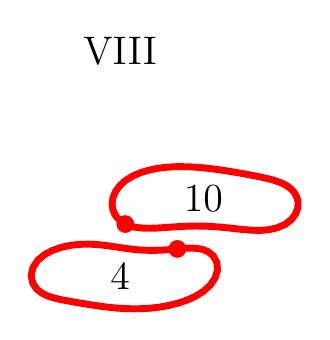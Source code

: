 \begin{tikzpicture}[scale=1.0]

\begin{axis}[
  xmin = -10,
  xmax = 2,
  ymin = -2.45,
  ymax = 2.45,
  scale only axis,
  axis equal image,
  hide axis,
  title = {\Large{VIII}}
  ]

\addplot [mark=none,red,line width=2.5] table{
-3.909e+00 3.757e-02
-3.857e+00 1.469e-02
-3.798e+00 -4.339e-03
-3.731e+00 -1.973e-02
-3.654e+00 -3.095e-02
-3.565e+00 -3.734e-02
-3.464e+00 -3.871e-02
-3.353e+00 -3.546e-02
-3.231e+00 -2.858e-02
-3.099e+00 -1.949e-02
-2.957e+00 -1.003e-02
-2.808e+00 -2.287e-03
-2.651e+00 1.606e-03
-2.489e+00 -1.016e-05
-2.323e+00 -7.928e-03
-2.154e+00 -2.173e-02
-1.984e+00 -3.974e-02
-1.814e+00 -5.866e-02
-1.645e+00 -7.351e-02
-1.479e+00 -7.798e-02
-1.317e+00 -6.564e-02
-1.165e+00 -3.126e-02
-1.028e+00 2.807e-02
-9.143e-01 1.121e-01
-8.333e-01 2.161e-01
-7.91e-01 3.303e-01
-7.875e-01 4.413e-01
-8.146e-01 5.377e-01
-8.603e-01 6.141e-01
-9.137e-01 6.715e-01
-9.678e-01 7.14e-01
-1.02e+00 7.461e-01
-1.071e+00 7.717e-01
-1.124e+00 7.938e-01
-1.182e+00 8.144e-01
-1.248e+00 8.345e-01
-1.323e+00 8.546e-01
-1.41e+00 8.75e-01
-1.508e+00 8.96e-01
-1.618e+00 9.177e-01
-1.738e+00 9.402e-01
-1.869e+00 9.634e-01
-2.008e+00 9.869e-01
-2.156e+00 1.01e+00
-2.311e+00 1.032e+00
-2.472e+00 1.05e+00
-2.638e+00 1.065e+00
-2.807e+00 1.073e+00
-2.978e+00 1.074e+00
-3.149e+00 1.065e+00
-3.317e+00 1.045e+00
-3.48e+00 1.012e+00
-3.635e+00 9.656e-01
-3.779e+00 9.03e-01
-3.906e+00 8.239e-01
-4.01e+00 7.291e-01
-4.087e+00 6.219e-01
-4.133e+00 5.088e-01
-4.147e+00 3.983e-01
-4.133e+00 2.991e-01
-4.1e+00 2.164e-01
-4.056e+00 1.516e-01
-4.008e+00 1.027e-01
-3.959e+00 6.591e-02
-3.909e+00 3.757e-02
};

\addplot [mark=none,red,line width=2.5] table{
-2.968e+00 -4.124e-01
-3.025e+00 -4.174e-01
-3.086e+00 -4.226e-01
-3.154e+00 -4.279e-01
-3.232e+00 -4.329e-01
-3.321e+00 -4.367e-01
-3.422e+00 -4.384e-01
-3.533e+00 -4.365e-01
-3.655e+00 -4.298e-01
-3.787e+00 -4.173e-01
-3.927e+00 -3.99e-01
-4.075e+00 -3.767e-01
-4.229e+00 -3.539e-01
-4.391e+00 -3.355e-01
-4.557e+00 -3.259e-01
-4.726e+00 -3.288e-01
-4.896e+00 -3.469e-01
-5.063e+00 -3.824e-01
-5.223e+00 -4.376e-01
-5.369e+00 -5.158e-01
-5.493e+00 -6.201e-01
-5.578e+00 -7.501e-01
-5.61e+00 -8.952e-01
-5.581e+00 -1.032e+00
-5.506e+00 -1.141e+00
-5.409e+00 -1.215e+00
-5.309e+00 -1.263e+00
-5.213e+00 -1.294e+00
-5.127e+00 -1.316e+00
-5.05e+00 -1.332e+00
-4.983e+00 -1.345e+00
-4.923e+00 -1.356e+00
-4.866e+00 -1.366e+00
-4.81e+00 -1.376e+00
-4.75e+00 -1.386e+00
-4.682e+00 -1.397e+00
-4.604e+00 -1.41e+00
-4.516e+00 -1.424e+00
-4.417e+00 -1.439e+00
-4.307e+00 -1.455e+00
-4.185e+00 -1.469e+00
-4.054e+00 -1.482e+00
-3.913e+00 -1.49e+00
-3.763e+00 -1.494e+00
-3.607e+00 -1.492e+00
-3.446e+00 -1.482e+00
-3.28e+00 -1.462e+00
-3.114e+00 -1.432e+00
-2.948e+00 -1.39e+00
-2.787e+00 -1.335e+00
-2.633e+00 -1.264e+00
-2.493e+00 -1.175e+00
-2.373e+00 -1.065e+00
-2.285e+00 -9.367e-01
-2.243e+00 -7.943e-01
-2.255e+00 -6.545e-01
-2.318e+00 -5.393e-01
-2.412e+00 -4.623e-01
-2.515e+00 -4.205e-01
-2.614e+00 -4.024e-01
-2.703e+00 -3.975e-01
-2.781e+00 -3.988e-01
-2.85e+00 -4.027e-01
-2.911e+00 -4.075e-01
-2.968e+00 -4.124e-01
};

\addplot [only marks,mark=*,red,mark size = 3pt] table{
-3.909e+00 3.757e-02
-2.968e+00 -4.124e-01
};

\node [below] at (axis cs:  -4.0,  -0.5) {\Large{4}};
\node [below] at (axis cs:  -2.5,  0.9) {\Large{10}};

\end{axis}

\end{tikzpicture}



